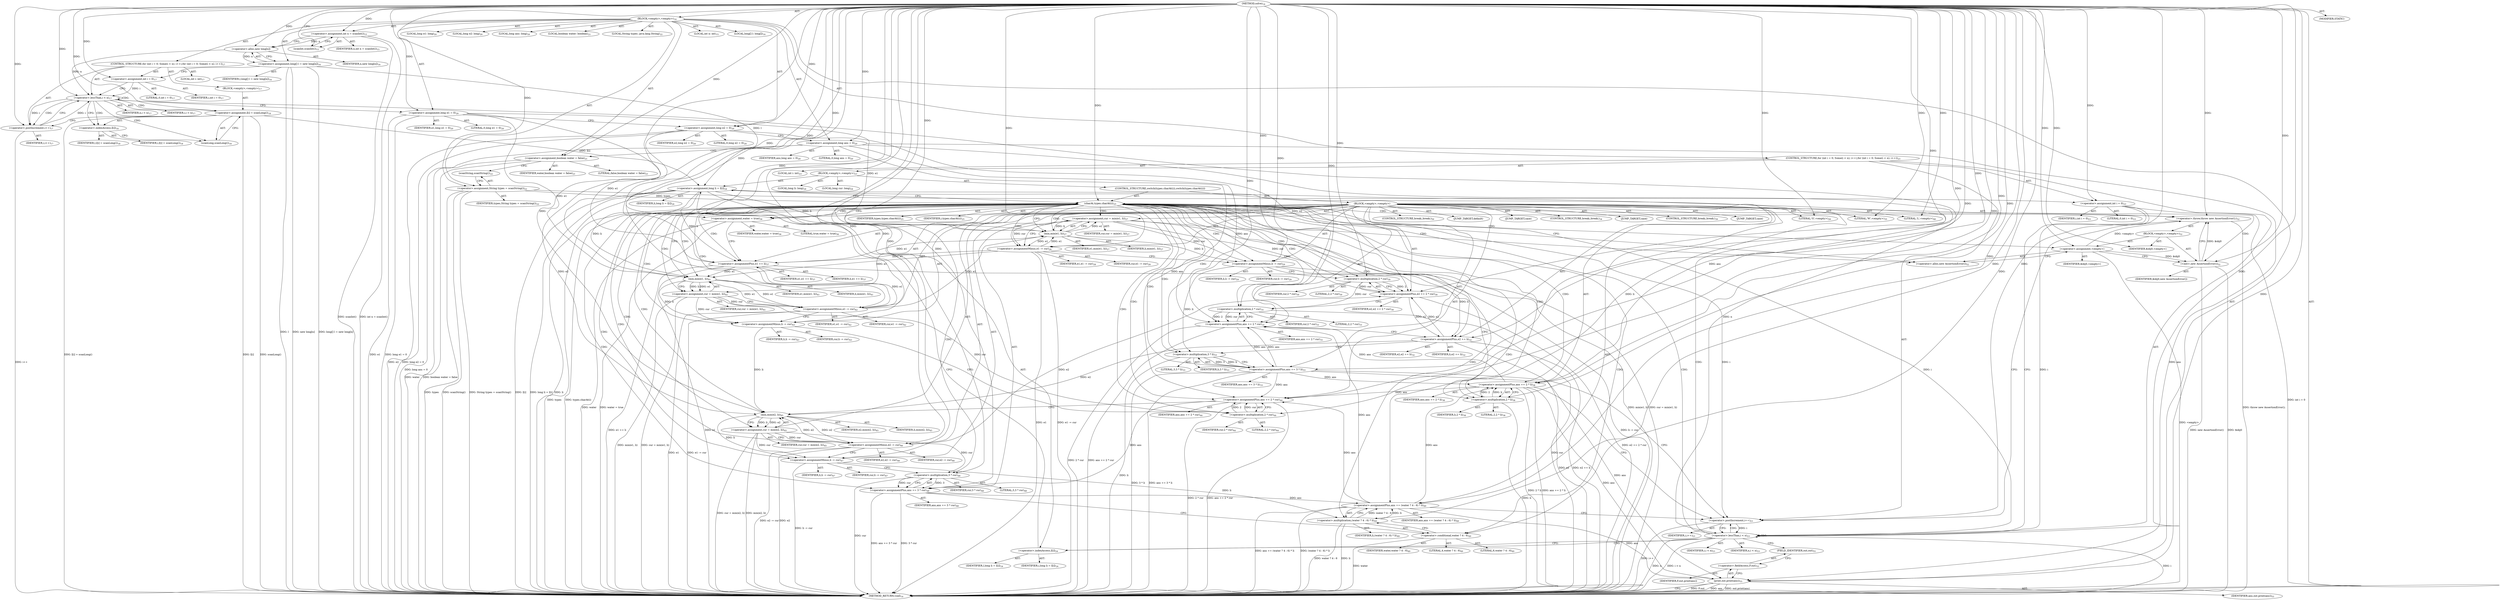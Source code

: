 digraph "solve" {  
"17" [label = <(METHOD,solve)<SUB>14</SUB>> ]
"18" [label = <(BLOCK,&lt;empty&gt;,&lt;empty&gt;)<SUB>14</SUB>> ]
"19" [label = <(LOCAL,int n: int)<SUB>15</SUB>> ]
"20" [label = <(&lt;operator&gt;.assignment,int n = scanInt())<SUB>15</SUB>> ]
"21" [label = <(IDENTIFIER,n,int n = scanInt())<SUB>15</SUB>> ]
"22" [label = <(scanInt,scanInt())<SUB>15</SUB>> ]
"23" [label = <(LOCAL,long[] l: long[])<SUB>16</SUB>> ]
"24" [label = <(&lt;operator&gt;.assignment,long[] l = new long[n])<SUB>16</SUB>> ]
"25" [label = <(IDENTIFIER,l,long[] l = new long[n])<SUB>16</SUB>> ]
"26" [label = <(&lt;operator&gt;.alloc,new long[n])> ]
"27" [label = <(IDENTIFIER,n,new long[n])<SUB>16</SUB>> ]
"28" [label = <(CONTROL_STRUCTURE,for (int i = 0; Some(i &lt; n); i++),for (int i = 0; Some(i &lt; n); i++))<SUB>17</SUB>> ]
"29" [label = <(LOCAL,int i: int)<SUB>17</SUB>> ]
"30" [label = <(&lt;operator&gt;.assignment,int i = 0)<SUB>17</SUB>> ]
"31" [label = <(IDENTIFIER,i,int i = 0)<SUB>17</SUB>> ]
"32" [label = <(LITERAL,0,int i = 0)<SUB>17</SUB>> ]
"33" [label = <(&lt;operator&gt;.lessThan,i &lt; n)<SUB>17</SUB>> ]
"34" [label = <(IDENTIFIER,i,i &lt; n)<SUB>17</SUB>> ]
"35" [label = <(IDENTIFIER,n,i &lt; n)<SUB>17</SUB>> ]
"36" [label = <(&lt;operator&gt;.postIncrement,i++)<SUB>17</SUB>> ]
"37" [label = <(IDENTIFIER,i,i++)<SUB>17</SUB>> ]
"38" [label = <(BLOCK,&lt;empty&gt;,&lt;empty&gt;)<SUB>17</SUB>> ]
"39" [label = <(&lt;operator&gt;.assignment,l[i] = scanLong())<SUB>18</SUB>> ]
"40" [label = <(&lt;operator&gt;.indexAccess,l[i])<SUB>18</SUB>> ]
"41" [label = <(IDENTIFIER,l,l[i] = scanLong())<SUB>18</SUB>> ]
"42" [label = <(IDENTIFIER,i,l[i] = scanLong())<SUB>18</SUB>> ]
"43" [label = <(scanLong,scanLong())<SUB>18</SUB>> ]
"44" [label = <(LOCAL,long e1: long)<SUB>20</SUB>> ]
"45" [label = <(LOCAL,long e2: long)<SUB>20</SUB>> ]
"46" [label = <(LOCAL,long ans: long)<SUB>20</SUB>> ]
"47" [label = <(&lt;operator&gt;.assignment,long e1 = 0)<SUB>20</SUB>> ]
"48" [label = <(IDENTIFIER,e1,long e1 = 0)<SUB>20</SUB>> ]
"49" [label = <(LITERAL,0,long e1 = 0)<SUB>20</SUB>> ]
"50" [label = <(&lt;operator&gt;.assignment,long e2 = 0)<SUB>20</SUB>> ]
"51" [label = <(IDENTIFIER,e2,long e2 = 0)<SUB>20</SUB>> ]
"52" [label = <(LITERAL,0,long e2 = 0)<SUB>20</SUB>> ]
"53" [label = <(&lt;operator&gt;.assignment,long ans = 0)<SUB>20</SUB>> ]
"54" [label = <(IDENTIFIER,ans,long ans = 0)<SUB>20</SUB>> ]
"55" [label = <(LITERAL,0,long ans = 0)<SUB>20</SUB>> ]
"56" [label = <(LOCAL,boolean water: boolean)<SUB>21</SUB>> ]
"57" [label = <(&lt;operator&gt;.assignment,boolean water = false)<SUB>21</SUB>> ]
"58" [label = <(IDENTIFIER,water,boolean water = false)<SUB>21</SUB>> ]
"59" [label = <(LITERAL,false,boolean water = false)<SUB>21</SUB>> ]
"60" [label = <(LOCAL,String types: java.lang.String)<SUB>22</SUB>> ]
"61" [label = <(&lt;operator&gt;.assignment,String types = scanString())<SUB>22</SUB>> ]
"62" [label = <(IDENTIFIER,types,String types = scanString())<SUB>22</SUB>> ]
"63" [label = <(scanString,scanString())<SUB>22</SUB>> ]
"64" [label = <(CONTROL_STRUCTURE,for (int i = 0; Some(i &lt; n); i++),for (int i = 0; Some(i &lt; n); i++))<SUB>23</SUB>> ]
"65" [label = <(LOCAL,int i: int)<SUB>23</SUB>> ]
"66" [label = <(&lt;operator&gt;.assignment,int i = 0)<SUB>23</SUB>> ]
"67" [label = <(IDENTIFIER,i,int i = 0)<SUB>23</SUB>> ]
"68" [label = <(LITERAL,0,int i = 0)<SUB>23</SUB>> ]
"69" [label = <(&lt;operator&gt;.lessThan,i &lt; n)<SUB>23</SUB>> ]
"70" [label = <(IDENTIFIER,i,i &lt; n)<SUB>23</SUB>> ]
"71" [label = <(IDENTIFIER,n,i &lt; n)<SUB>23</SUB>> ]
"72" [label = <(&lt;operator&gt;.postIncrement,i++)<SUB>23</SUB>> ]
"73" [label = <(IDENTIFIER,i,i++)<SUB>23</SUB>> ]
"74" [label = <(BLOCK,&lt;empty&gt;,&lt;empty&gt;)<SUB>23</SUB>> ]
"75" [label = <(LOCAL,long li: long)<SUB>24</SUB>> ]
"76" [label = <(LOCAL,long cur: long)<SUB>24</SUB>> ]
"77" [label = <(&lt;operator&gt;.assignment,long li = l[i])<SUB>24</SUB>> ]
"78" [label = <(IDENTIFIER,li,long li = l[i])<SUB>24</SUB>> ]
"79" [label = <(&lt;operator&gt;.indexAccess,l[i])<SUB>24</SUB>> ]
"80" [label = <(IDENTIFIER,l,long li = l[i])<SUB>24</SUB>> ]
"81" [label = <(IDENTIFIER,i,long li = l[i])<SUB>24</SUB>> ]
"82" [label = <(CONTROL_STRUCTURE,switch(types.charAt(i)),switch(types.charAt(i)))> ]
"83" [label = <(charAt,types.charAt(i))<SUB>25</SUB>> ]
"84" [label = <(IDENTIFIER,types,types.charAt(i))<SUB>25</SUB>> ]
"85" [label = <(IDENTIFIER,i,types.charAt(i))<SUB>25</SUB>> ]
"86" [label = <(BLOCK,&lt;empty&gt;,&lt;empty&gt;)> ]
"87" [label = <(JUMP_TARGET,case)> ]
"88" [label = <(LITERAL,'G',&lt;empty&gt;)<SUB>26</SUB>> ]
"89" [label = <(&lt;operator&gt;.assignment,cur = min(e1, li))<SUB>27</SUB>> ]
"90" [label = <(IDENTIFIER,cur,cur = min(e1, li))<SUB>27</SUB>> ]
"91" [label = <(min,min(e1, li))<SUB>27</SUB>> ]
"92" [label = <(IDENTIFIER,e1,min(e1, li))<SUB>27</SUB>> ]
"93" [label = <(IDENTIFIER,li,min(e1, li))<SUB>27</SUB>> ]
"94" [label = <(&lt;operator&gt;.assignmentMinus,e1 -= cur)<SUB>28</SUB>> ]
"95" [label = <(IDENTIFIER,e1,e1 -= cur)<SUB>28</SUB>> ]
"96" [label = <(IDENTIFIER,cur,e1 -= cur)<SUB>28</SUB>> ]
"97" [label = <(&lt;operator&gt;.assignmentMinus,li -= cur)<SUB>29</SUB>> ]
"98" [label = <(IDENTIFIER,li,li -= cur)<SUB>29</SUB>> ]
"99" [label = <(IDENTIFIER,cur,li -= cur)<SUB>29</SUB>> ]
"100" [label = <(&lt;operator&gt;.assignmentPlus,e2 += 2 * cur)<SUB>30</SUB>> ]
"101" [label = <(IDENTIFIER,e2,e2 += 2 * cur)<SUB>30</SUB>> ]
"102" [label = <(&lt;operator&gt;.multiplication,2 * cur)<SUB>30</SUB>> ]
"103" [label = <(LITERAL,2,2 * cur)<SUB>30</SUB>> ]
"104" [label = <(IDENTIFIER,cur,2 * cur)<SUB>30</SUB>> ]
"105" [label = <(&lt;operator&gt;.assignmentPlus,ans += 2 * cur)<SUB>31</SUB>> ]
"106" [label = <(IDENTIFIER,ans,ans += 2 * cur)<SUB>31</SUB>> ]
"107" [label = <(&lt;operator&gt;.multiplication,2 * cur)<SUB>31</SUB>> ]
"108" [label = <(LITERAL,2,2 * cur)<SUB>31</SUB>> ]
"109" [label = <(IDENTIFIER,cur,2 * cur)<SUB>31</SUB>> ]
"110" [label = <(&lt;operator&gt;.assignmentPlus,e2 += li)<SUB>32</SUB>> ]
"111" [label = <(IDENTIFIER,e2,e2 += li)<SUB>32</SUB>> ]
"112" [label = <(IDENTIFIER,li,e2 += li)<SUB>32</SUB>> ]
"113" [label = <(&lt;operator&gt;.assignmentPlus,ans += 3 * li)<SUB>33</SUB>> ]
"114" [label = <(IDENTIFIER,ans,ans += 3 * li)<SUB>33</SUB>> ]
"115" [label = <(&lt;operator&gt;.multiplication,3 * li)<SUB>33</SUB>> ]
"116" [label = <(LITERAL,3,3 * li)<SUB>33</SUB>> ]
"117" [label = <(IDENTIFIER,li,3 * li)<SUB>33</SUB>> ]
"118" [label = <(CONTROL_STRUCTURE,break;,break;)<SUB>34</SUB>> ]
"119" [label = <(JUMP_TARGET,case)> ]
"120" [label = <(LITERAL,'W',&lt;empty&gt;)<SUB>35</SUB>> ]
"121" [label = <(&lt;operator&gt;.assignment,water = true)<SUB>36</SUB>> ]
"122" [label = <(IDENTIFIER,water,water = true)<SUB>36</SUB>> ]
"123" [label = <(LITERAL,true,water = true)<SUB>36</SUB>> ]
"124" [label = <(&lt;operator&gt;.assignmentPlus,e1 += li)<SUB>37</SUB>> ]
"125" [label = <(IDENTIFIER,e1,e1 += li)<SUB>37</SUB>> ]
"126" [label = <(IDENTIFIER,li,e1 += li)<SUB>37</SUB>> ]
"127" [label = <(&lt;operator&gt;.assignmentPlus,ans += 2 * li)<SUB>38</SUB>> ]
"128" [label = <(IDENTIFIER,ans,ans += 2 * li)<SUB>38</SUB>> ]
"129" [label = <(&lt;operator&gt;.multiplication,2 * li)<SUB>38</SUB>> ]
"130" [label = <(LITERAL,2,2 * li)<SUB>38</SUB>> ]
"131" [label = <(IDENTIFIER,li,2 * li)<SUB>38</SUB>> ]
"132" [label = <(CONTROL_STRUCTURE,break;,break;)<SUB>39</SUB>> ]
"133" [label = <(JUMP_TARGET,case)> ]
"134" [label = <(LITERAL,'L',&lt;empty&gt;)<SUB>40</SUB>> ]
"135" [label = <(&lt;operator&gt;.assignment,cur = min(e1, li))<SUB>41</SUB>> ]
"136" [label = <(IDENTIFIER,cur,cur = min(e1, li))<SUB>41</SUB>> ]
"137" [label = <(min,min(e1, li))<SUB>41</SUB>> ]
"138" [label = <(IDENTIFIER,e1,min(e1, li))<SUB>41</SUB>> ]
"139" [label = <(IDENTIFIER,li,min(e1, li))<SUB>41</SUB>> ]
"140" [label = <(&lt;operator&gt;.assignmentMinus,e1 -= cur)<SUB>42</SUB>> ]
"141" [label = <(IDENTIFIER,e1,e1 -= cur)<SUB>42</SUB>> ]
"142" [label = <(IDENTIFIER,cur,e1 -= cur)<SUB>42</SUB>> ]
"143" [label = <(&lt;operator&gt;.assignmentMinus,li -= cur)<SUB>43</SUB>> ]
"144" [label = <(IDENTIFIER,li,li -= cur)<SUB>43</SUB>> ]
"145" [label = <(IDENTIFIER,cur,li -= cur)<SUB>43</SUB>> ]
"146" [label = <(&lt;operator&gt;.assignmentPlus,ans += 2 * cur)<SUB>44</SUB>> ]
"147" [label = <(IDENTIFIER,ans,ans += 2 * cur)<SUB>44</SUB>> ]
"148" [label = <(&lt;operator&gt;.multiplication,2 * cur)<SUB>44</SUB>> ]
"149" [label = <(LITERAL,2,2 * cur)<SUB>44</SUB>> ]
"150" [label = <(IDENTIFIER,cur,2 * cur)<SUB>44</SUB>> ]
"151" [label = <(&lt;operator&gt;.assignment,cur = min(e2, li))<SUB>45</SUB>> ]
"152" [label = <(IDENTIFIER,cur,cur = min(e2, li))<SUB>45</SUB>> ]
"153" [label = <(min,min(e2, li))<SUB>45</SUB>> ]
"154" [label = <(IDENTIFIER,e2,min(e2, li))<SUB>45</SUB>> ]
"155" [label = <(IDENTIFIER,li,min(e2, li))<SUB>45</SUB>> ]
"156" [label = <(&lt;operator&gt;.assignmentMinus,e2 -= cur)<SUB>46</SUB>> ]
"157" [label = <(IDENTIFIER,e2,e2 -= cur)<SUB>46</SUB>> ]
"158" [label = <(IDENTIFIER,cur,e2 -= cur)<SUB>46</SUB>> ]
"159" [label = <(&lt;operator&gt;.assignmentMinus,li -= cur)<SUB>47</SUB>> ]
"160" [label = <(IDENTIFIER,li,li -= cur)<SUB>47</SUB>> ]
"161" [label = <(IDENTIFIER,cur,li -= cur)<SUB>47</SUB>> ]
"162" [label = <(&lt;operator&gt;.assignmentPlus,ans += 3 * cur)<SUB>48</SUB>> ]
"163" [label = <(IDENTIFIER,ans,ans += 3 * cur)<SUB>48</SUB>> ]
"164" [label = <(&lt;operator&gt;.multiplication,3 * cur)<SUB>48</SUB>> ]
"165" [label = <(LITERAL,3,3 * cur)<SUB>48</SUB>> ]
"166" [label = <(IDENTIFIER,cur,3 * cur)<SUB>48</SUB>> ]
"167" [label = <(&lt;operator&gt;.assignmentPlus,ans += (water ? 4 : 6) * li)<SUB>49</SUB>> ]
"168" [label = <(IDENTIFIER,ans,ans += (water ? 4 : 6) * li)<SUB>49</SUB>> ]
"169" [label = <(&lt;operator&gt;.multiplication,(water ? 4 : 6) * li)<SUB>49</SUB>> ]
"170" [label = <(&lt;operator&gt;.conditional,water ? 4 : 6)<SUB>49</SUB>> ]
"171" [label = <(IDENTIFIER,water,water ? 4 : 6)<SUB>49</SUB>> ]
"172" [label = <(LITERAL,4,water ? 4 : 6)<SUB>49</SUB>> ]
"173" [label = <(LITERAL,6,water ? 4 : 6)<SUB>49</SUB>> ]
"174" [label = <(IDENTIFIER,li,(water ? 4 : 6) * li)<SUB>49</SUB>> ]
"175" [label = <(CONTROL_STRUCTURE,break;,break;)<SUB>50</SUB>> ]
"176" [label = <(JUMP_TARGET,default)> ]
"177" [label = <(&lt;operator&gt;.throw,throw new AssertionError();)<SUB>52</SUB>> ]
"178" [label = <(BLOCK,&lt;empty&gt;,&lt;empty&gt;)<SUB>52</SUB>> ]
"179" [label = <(&lt;operator&gt;.assignment,&lt;empty&gt;)> ]
"180" [label = <(IDENTIFIER,$obj0,&lt;empty&gt;)> ]
"181" [label = <(&lt;operator&gt;.alloc,new AssertionError())<SUB>52</SUB>> ]
"182" [label = <(&lt;init&gt;,new AssertionError())<SUB>52</SUB>> ]
"183" [label = <(IDENTIFIER,$obj0,new AssertionError())> ]
"184" [label = <(IDENTIFIER,$obj0,&lt;empty&gt;)> ]
"185" [label = <(print,out.print(ans))<SUB>55</SUB>> ]
"186" [label = <(&lt;operator&gt;.fieldAccess,F.out)<SUB>55</SUB>> ]
"187" [label = <(IDENTIFIER,F,out.print(ans))> ]
"188" [label = <(FIELD_IDENTIFIER,out,out)<SUB>55</SUB>> ]
"189" [label = <(IDENTIFIER,ans,out.print(ans))<SUB>55</SUB>> ]
"190" [label = <(MODIFIER,STATIC)> ]
"191" [label = <(METHOD_RETURN,void)<SUB>14</SUB>> ]
  "17" -> "18"  [ label = "AST: "] 
  "17" -> "190"  [ label = "AST: "] 
  "17" -> "191"  [ label = "AST: "] 
  "18" -> "19"  [ label = "AST: "] 
  "18" -> "20"  [ label = "AST: "] 
  "18" -> "23"  [ label = "AST: "] 
  "18" -> "24"  [ label = "AST: "] 
  "18" -> "28"  [ label = "AST: "] 
  "18" -> "44"  [ label = "AST: "] 
  "18" -> "45"  [ label = "AST: "] 
  "18" -> "46"  [ label = "AST: "] 
  "18" -> "47"  [ label = "AST: "] 
  "18" -> "50"  [ label = "AST: "] 
  "18" -> "53"  [ label = "AST: "] 
  "18" -> "56"  [ label = "AST: "] 
  "18" -> "57"  [ label = "AST: "] 
  "18" -> "60"  [ label = "AST: "] 
  "18" -> "61"  [ label = "AST: "] 
  "18" -> "64"  [ label = "AST: "] 
  "18" -> "185"  [ label = "AST: "] 
  "20" -> "21"  [ label = "AST: "] 
  "20" -> "22"  [ label = "AST: "] 
  "24" -> "25"  [ label = "AST: "] 
  "24" -> "26"  [ label = "AST: "] 
  "26" -> "27"  [ label = "AST: "] 
  "28" -> "29"  [ label = "AST: "] 
  "28" -> "30"  [ label = "AST: "] 
  "28" -> "33"  [ label = "AST: "] 
  "28" -> "36"  [ label = "AST: "] 
  "28" -> "38"  [ label = "AST: "] 
  "30" -> "31"  [ label = "AST: "] 
  "30" -> "32"  [ label = "AST: "] 
  "33" -> "34"  [ label = "AST: "] 
  "33" -> "35"  [ label = "AST: "] 
  "36" -> "37"  [ label = "AST: "] 
  "38" -> "39"  [ label = "AST: "] 
  "39" -> "40"  [ label = "AST: "] 
  "39" -> "43"  [ label = "AST: "] 
  "40" -> "41"  [ label = "AST: "] 
  "40" -> "42"  [ label = "AST: "] 
  "47" -> "48"  [ label = "AST: "] 
  "47" -> "49"  [ label = "AST: "] 
  "50" -> "51"  [ label = "AST: "] 
  "50" -> "52"  [ label = "AST: "] 
  "53" -> "54"  [ label = "AST: "] 
  "53" -> "55"  [ label = "AST: "] 
  "57" -> "58"  [ label = "AST: "] 
  "57" -> "59"  [ label = "AST: "] 
  "61" -> "62"  [ label = "AST: "] 
  "61" -> "63"  [ label = "AST: "] 
  "64" -> "65"  [ label = "AST: "] 
  "64" -> "66"  [ label = "AST: "] 
  "64" -> "69"  [ label = "AST: "] 
  "64" -> "72"  [ label = "AST: "] 
  "64" -> "74"  [ label = "AST: "] 
  "66" -> "67"  [ label = "AST: "] 
  "66" -> "68"  [ label = "AST: "] 
  "69" -> "70"  [ label = "AST: "] 
  "69" -> "71"  [ label = "AST: "] 
  "72" -> "73"  [ label = "AST: "] 
  "74" -> "75"  [ label = "AST: "] 
  "74" -> "76"  [ label = "AST: "] 
  "74" -> "77"  [ label = "AST: "] 
  "74" -> "82"  [ label = "AST: "] 
  "77" -> "78"  [ label = "AST: "] 
  "77" -> "79"  [ label = "AST: "] 
  "79" -> "80"  [ label = "AST: "] 
  "79" -> "81"  [ label = "AST: "] 
  "82" -> "83"  [ label = "AST: "] 
  "82" -> "86"  [ label = "AST: "] 
  "83" -> "84"  [ label = "AST: "] 
  "83" -> "85"  [ label = "AST: "] 
  "86" -> "87"  [ label = "AST: "] 
  "86" -> "88"  [ label = "AST: "] 
  "86" -> "89"  [ label = "AST: "] 
  "86" -> "94"  [ label = "AST: "] 
  "86" -> "97"  [ label = "AST: "] 
  "86" -> "100"  [ label = "AST: "] 
  "86" -> "105"  [ label = "AST: "] 
  "86" -> "110"  [ label = "AST: "] 
  "86" -> "113"  [ label = "AST: "] 
  "86" -> "118"  [ label = "AST: "] 
  "86" -> "119"  [ label = "AST: "] 
  "86" -> "120"  [ label = "AST: "] 
  "86" -> "121"  [ label = "AST: "] 
  "86" -> "124"  [ label = "AST: "] 
  "86" -> "127"  [ label = "AST: "] 
  "86" -> "132"  [ label = "AST: "] 
  "86" -> "133"  [ label = "AST: "] 
  "86" -> "134"  [ label = "AST: "] 
  "86" -> "135"  [ label = "AST: "] 
  "86" -> "140"  [ label = "AST: "] 
  "86" -> "143"  [ label = "AST: "] 
  "86" -> "146"  [ label = "AST: "] 
  "86" -> "151"  [ label = "AST: "] 
  "86" -> "156"  [ label = "AST: "] 
  "86" -> "159"  [ label = "AST: "] 
  "86" -> "162"  [ label = "AST: "] 
  "86" -> "167"  [ label = "AST: "] 
  "86" -> "175"  [ label = "AST: "] 
  "86" -> "176"  [ label = "AST: "] 
  "86" -> "177"  [ label = "AST: "] 
  "89" -> "90"  [ label = "AST: "] 
  "89" -> "91"  [ label = "AST: "] 
  "91" -> "92"  [ label = "AST: "] 
  "91" -> "93"  [ label = "AST: "] 
  "94" -> "95"  [ label = "AST: "] 
  "94" -> "96"  [ label = "AST: "] 
  "97" -> "98"  [ label = "AST: "] 
  "97" -> "99"  [ label = "AST: "] 
  "100" -> "101"  [ label = "AST: "] 
  "100" -> "102"  [ label = "AST: "] 
  "102" -> "103"  [ label = "AST: "] 
  "102" -> "104"  [ label = "AST: "] 
  "105" -> "106"  [ label = "AST: "] 
  "105" -> "107"  [ label = "AST: "] 
  "107" -> "108"  [ label = "AST: "] 
  "107" -> "109"  [ label = "AST: "] 
  "110" -> "111"  [ label = "AST: "] 
  "110" -> "112"  [ label = "AST: "] 
  "113" -> "114"  [ label = "AST: "] 
  "113" -> "115"  [ label = "AST: "] 
  "115" -> "116"  [ label = "AST: "] 
  "115" -> "117"  [ label = "AST: "] 
  "121" -> "122"  [ label = "AST: "] 
  "121" -> "123"  [ label = "AST: "] 
  "124" -> "125"  [ label = "AST: "] 
  "124" -> "126"  [ label = "AST: "] 
  "127" -> "128"  [ label = "AST: "] 
  "127" -> "129"  [ label = "AST: "] 
  "129" -> "130"  [ label = "AST: "] 
  "129" -> "131"  [ label = "AST: "] 
  "135" -> "136"  [ label = "AST: "] 
  "135" -> "137"  [ label = "AST: "] 
  "137" -> "138"  [ label = "AST: "] 
  "137" -> "139"  [ label = "AST: "] 
  "140" -> "141"  [ label = "AST: "] 
  "140" -> "142"  [ label = "AST: "] 
  "143" -> "144"  [ label = "AST: "] 
  "143" -> "145"  [ label = "AST: "] 
  "146" -> "147"  [ label = "AST: "] 
  "146" -> "148"  [ label = "AST: "] 
  "148" -> "149"  [ label = "AST: "] 
  "148" -> "150"  [ label = "AST: "] 
  "151" -> "152"  [ label = "AST: "] 
  "151" -> "153"  [ label = "AST: "] 
  "153" -> "154"  [ label = "AST: "] 
  "153" -> "155"  [ label = "AST: "] 
  "156" -> "157"  [ label = "AST: "] 
  "156" -> "158"  [ label = "AST: "] 
  "159" -> "160"  [ label = "AST: "] 
  "159" -> "161"  [ label = "AST: "] 
  "162" -> "163"  [ label = "AST: "] 
  "162" -> "164"  [ label = "AST: "] 
  "164" -> "165"  [ label = "AST: "] 
  "164" -> "166"  [ label = "AST: "] 
  "167" -> "168"  [ label = "AST: "] 
  "167" -> "169"  [ label = "AST: "] 
  "169" -> "170"  [ label = "AST: "] 
  "169" -> "174"  [ label = "AST: "] 
  "170" -> "171"  [ label = "AST: "] 
  "170" -> "172"  [ label = "AST: "] 
  "170" -> "173"  [ label = "AST: "] 
  "177" -> "178"  [ label = "AST: "] 
  "178" -> "179"  [ label = "AST: "] 
  "178" -> "182"  [ label = "AST: "] 
  "178" -> "184"  [ label = "AST: "] 
  "179" -> "180"  [ label = "AST: "] 
  "179" -> "181"  [ label = "AST: "] 
  "182" -> "183"  [ label = "AST: "] 
  "185" -> "186"  [ label = "AST: "] 
  "185" -> "189"  [ label = "AST: "] 
  "186" -> "187"  [ label = "AST: "] 
  "186" -> "188"  [ label = "AST: "] 
  "20" -> "26"  [ label = "CFG: "] 
  "24" -> "30"  [ label = "CFG: "] 
  "47" -> "50"  [ label = "CFG: "] 
  "50" -> "53"  [ label = "CFG: "] 
  "53" -> "57"  [ label = "CFG: "] 
  "57" -> "63"  [ label = "CFG: "] 
  "61" -> "66"  [ label = "CFG: "] 
  "185" -> "191"  [ label = "CFG: "] 
  "22" -> "20"  [ label = "CFG: "] 
  "26" -> "24"  [ label = "CFG: "] 
  "30" -> "33"  [ label = "CFG: "] 
  "33" -> "40"  [ label = "CFG: "] 
  "33" -> "47"  [ label = "CFG: "] 
  "36" -> "33"  [ label = "CFG: "] 
  "63" -> "61"  [ label = "CFG: "] 
  "66" -> "69"  [ label = "CFG: "] 
  "69" -> "79"  [ label = "CFG: "] 
  "69" -> "188"  [ label = "CFG: "] 
  "72" -> "69"  [ label = "CFG: "] 
  "186" -> "185"  [ label = "CFG: "] 
  "39" -> "36"  [ label = "CFG: "] 
  "77" -> "83"  [ label = "CFG: "] 
  "188" -> "186"  [ label = "CFG: "] 
  "40" -> "43"  [ label = "CFG: "] 
  "43" -> "39"  [ label = "CFG: "] 
  "79" -> "77"  [ label = "CFG: "] 
  "83" -> "91"  [ label = "CFG: "] 
  "83" -> "121"  [ label = "CFG: "] 
  "83" -> "137"  [ label = "CFG: "] 
  "83" -> "181"  [ label = "CFG: "] 
  "89" -> "94"  [ label = "CFG: "] 
  "94" -> "97"  [ label = "CFG: "] 
  "97" -> "102"  [ label = "CFG: "] 
  "100" -> "107"  [ label = "CFG: "] 
  "105" -> "110"  [ label = "CFG: "] 
  "110" -> "115"  [ label = "CFG: "] 
  "113" -> "72"  [ label = "CFG: "] 
  "121" -> "124"  [ label = "CFG: "] 
  "124" -> "129"  [ label = "CFG: "] 
  "127" -> "72"  [ label = "CFG: "] 
  "135" -> "140"  [ label = "CFG: "] 
  "140" -> "143"  [ label = "CFG: "] 
  "143" -> "148"  [ label = "CFG: "] 
  "146" -> "153"  [ label = "CFG: "] 
  "151" -> "156"  [ label = "CFG: "] 
  "156" -> "159"  [ label = "CFG: "] 
  "159" -> "164"  [ label = "CFG: "] 
  "162" -> "170"  [ label = "CFG: "] 
  "167" -> "72"  [ label = "CFG: "] 
  "177" -> "72"  [ label = "CFG: "] 
  "91" -> "89"  [ label = "CFG: "] 
  "102" -> "100"  [ label = "CFG: "] 
  "107" -> "105"  [ label = "CFG: "] 
  "115" -> "113"  [ label = "CFG: "] 
  "129" -> "127"  [ label = "CFG: "] 
  "137" -> "135"  [ label = "CFG: "] 
  "148" -> "146"  [ label = "CFG: "] 
  "153" -> "151"  [ label = "CFG: "] 
  "164" -> "162"  [ label = "CFG: "] 
  "169" -> "167"  [ label = "CFG: "] 
  "170" -> "169"  [ label = "CFG: "] 
  "179" -> "182"  [ label = "CFG: "] 
  "182" -> "177"  [ label = "CFG: "] 
  "181" -> "179"  [ label = "CFG: "] 
  "17" -> "22"  [ label = "CFG: "] 
  "20" -> "191"  [ label = "DDG: scanInt()"] 
  "20" -> "191"  [ label = "DDG: int n = scanInt()"] 
  "24" -> "191"  [ label = "DDG: l"] 
  "24" -> "191"  [ label = "DDG: new long[n]"] 
  "24" -> "191"  [ label = "DDG: long[] l = new long[n]"] 
  "47" -> "191"  [ label = "DDG: e1"] 
  "47" -> "191"  [ label = "DDG: long e1 = 0"] 
  "50" -> "191"  [ label = "DDG: e2"] 
  "50" -> "191"  [ label = "DDG: long e2 = 0"] 
  "53" -> "191"  [ label = "DDG: long ans = 0"] 
  "57" -> "191"  [ label = "DDG: water"] 
  "57" -> "191"  [ label = "DDG: boolean water = false"] 
  "61" -> "191"  [ label = "DDG: types"] 
  "61" -> "191"  [ label = "DDG: scanString()"] 
  "61" -> "191"  [ label = "DDG: String types = scanString()"] 
  "66" -> "191"  [ label = "DDG: int i = 0"] 
  "69" -> "191"  [ label = "DDG: i"] 
  "69" -> "191"  [ label = "DDG: n"] 
  "69" -> "191"  [ label = "DDG: i &lt; n"] 
  "185" -> "191"  [ label = "DDG: F.out"] 
  "185" -> "191"  [ label = "DDG: ans"] 
  "185" -> "191"  [ label = "DDG: out.print(ans)"] 
  "77" -> "191"  [ label = "DDG: li"] 
  "77" -> "191"  [ label = "DDG: l[i]"] 
  "77" -> "191"  [ label = "DDG: long li = l[i]"] 
  "83" -> "191"  [ label = "DDG: types"] 
  "83" -> "191"  [ label = "DDG: types.charAt(i)"] 
  "179" -> "191"  [ label = "DDG: &lt;empty&gt;"] 
  "182" -> "191"  [ label = "DDG: $obj0"] 
  "182" -> "191"  [ label = "DDG: new AssertionError()"] 
  "177" -> "191"  [ label = "DDG: throw new AssertionError();"] 
  "135" -> "191"  [ label = "DDG: min(e1, li)"] 
  "135" -> "191"  [ label = "DDG: cur = min(e1, li)"] 
  "140" -> "191"  [ label = "DDG: e1"] 
  "140" -> "191"  [ label = "DDG: e1 -= cur"] 
  "146" -> "191"  [ label = "DDG: 2 * cur"] 
  "146" -> "191"  [ label = "DDG: ans += 2 * cur"] 
  "151" -> "191"  [ label = "DDG: min(e2, li)"] 
  "151" -> "191"  [ label = "DDG: cur = min(e2, li)"] 
  "156" -> "191"  [ label = "DDG: e2"] 
  "156" -> "191"  [ label = "DDG: e2 -= cur"] 
  "159" -> "191"  [ label = "DDG: li -= cur"] 
  "164" -> "191"  [ label = "DDG: cur"] 
  "162" -> "191"  [ label = "DDG: 3 * cur"] 
  "162" -> "191"  [ label = "DDG: ans += 3 * cur"] 
  "170" -> "191"  [ label = "DDG: water"] 
  "169" -> "191"  [ label = "DDG: water ? 4 : 6"] 
  "169" -> "191"  [ label = "DDG: li"] 
  "167" -> "191"  [ label = "DDG: (water ? 4 : 6) * li"] 
  "167" -> "191"  [ label = "DDG: ans += (water ? 4 : 6) * li"] 
  "121" -> "191"  [ label = "DDG: water"] 
  "121" -> "191"  [ label = "DDG: water = true"] 
  "124" -> "191"  [ label = "DDG: e1"] 
  "124" -> "191"  [ label = "DDG: e1 += li"] 
  "129" -> "191"  [ label = "DDG: li"] 
  "127" -> "191"  [ label = "DDG: 2 * li"] 
  "127" -> "191"  [ label = "DDG: ans += 2 * li"] 
  "89" -> "191"  [ label = "DDG: min(e1, li)"] 
  "89" -> "191"  [ label = "DDG: cur = min(e1, li)"] 
  "94" -> "191"  [ label = "DDG: e1"] 
  "94" -> "191"  [ label = "DDG: e1 -= cur"] 
  "97" -> "191"  [ label = "DDG: li -= cur"] 
  "100" -> "191"  [ label = "DDG: e2 += 2 * cur"] 
  "107" -> "191"  [ label = "DDG: cur"] 
  "105" -> "191"  [ label = "DDG: 2 * cur"] 
  "105" -> "191"  [ label = "DDG: ans += 2 * cur"] 
  "110" -> "191"  [ label = "DDG: e2"] 
  "110" -> "191"  [ label = "DDG: e2 += li"] 
  "115" -> "191"  [ label = "DDG: li"] 
  "113" -> "191"  [ label = "DDG: 3 * li"] 
  "113" -> "191"  [ label = "DDG: ans += 3 * li"] 
  "72" -> "191"  [ label = "DDG: i++"] 
  "39" -> "191"  [ label = "DDG: l[i]"] 
  "39" -> "191"  [ label = "DDG: scanLong()"] 
  "39" -> "191"  [ label = "DDG: l[i] = scanLong()"] 
  "36" -> "191"  [ label = "DDG: i++"] 
  "17" -> "20"  [ label = "DDG: "] 
  "26" -> "24"  [ label = "DDG: n"] 
  "17" -> "47"  [ label = "DDG: "] 
  "17" -> "50"  [ label = "DDG: "] 
  "17" -> "53"  [ label = "DDG: "] 
  "17" -> "57"  [ label = "DDG: "] 
  "17" -> "61"  [ label = "DDG: "] 
  "17" -> "30"  [ label = "DDG: "] 
  "17" -> "66"  [ label = "DDG: "] 
  "53" -> "185"  [ label = "DDG: ans"] 
  "167" -> "185"  [ label = "DDG: ans"] 
  "127" -> "185"  [ label = "DDG: ans"] 
  "113" -> "185"  [ label = "DDG: ans"] 
  "17" -> "185"  [ label = "DDG: "] 
  "20" -> "26"  [ label = "DDG: n"] 
  "17" -> "26"  [ label = "DDG: "] 
  "30" -> "33"  [ label = "DDG: i"] 
  "36" -> "33"  [ label = "DDG: i"] 
  "17" -> "33"  [ label = "DDG: "] 
  "26" -> "33"  [ label = "DDG: n"] 
  "33" -> "36"  [ label = "DDG: i"] 
  "17" -> "36"  [ label = "DDG: "] 
  "17" -> "39"  [ label = "DDG: "] 
  "66" -> "69"  [ label = "DDG: i"] 
  "72" -> "69"  [ label = "DDG: i"] 
  "17" -> "69"  [ label = "DDG: "] 
  "33" -> "69"  [ label = "DDG: n"] 
  "83" -> "72"  [ label = "DDG: i"] 
  "17" -> "72"  [ label = "DDG: "] 
  "24" -> "77"  [ label = "DDG: l"] 
  "39" -> "77"  [ label = "DDG: l[i]"] 
  "61" -> "83"  [ label = "DDG: types"] 
  "17" -> "83"  [ label = "DDG: "] 
  "69" -> "83"  [ label = "DDG: i"] 
  "17" -> "88"  [ label = "DDG: "] 
  "91" -> "89"  [ label = "DDG: e1"] 
  "91" -> "89"  [ label = "DDG: li"] 
  "89" -> "94"  [ label = "DDG: cur"] 
  "17" -> "94"  [ label = "DDG: "] 
  "17" -> "97"  [ label = "DDG: "] 
  "89" -> "97"  [ label = "DDG: cur"] 
  "102" -> "100"  [ label = "DDG: 2"] 
  "102" -> "100"  [ label = "DDG: cur"] 
  "107" -> "105"  [ label = "DDG: 2"] 
  "107" -> "105"  [ label = "DDG: cur"] 
  "97" -> "110"  [ label = "DDG: li"] 
  "17" -> "110"  [ label = "DDG: "] 
  "115" -> "113"  [ label = "DDG: 3"] 
  "115" -> "113"  [ label = "DDG: li"] 
  "17" -> "120"  [ label = "DDG: "] 
  "17" -> "121"  [ label = "DDG: "] 
  "77" -> "124"  [ label = "DDG: li"] 
  "17" -> "124"  [ label = "DDG: "] 
  "129" -> "127"  [ label = "DDG: 2"] 
  "129" -> "127"  [ label = "DDG: li"] 
  "17" -> "134"  [ label = "DDG: "] 
  "137" -> "135"  [ label = "DDG: e1"] 
  "137" -> "135"  [ label = "DDG: li"] 
  "135" -> "140"  [ label = "DDG: cur"] 
  "17" -> "140"  [ label = "DDG: "] 
  "17" -> "143"  [ label = "DDG: "] 
  "135" -> "143"  [ label = "DDG: cur"] 
  "148" -> "146"  [ label = "DDG: 2"] 
  "148" -> "146"  [ label = "DDG: cur"] 
  "153" -> "151"  [ label = "DDG: e2"] 
  "153" -> "151"  [ label = "DDG: li"] 
  "151" -> "156"  [ label = "DDG: cur"] 
  "17" -> "156"  [ label = "DDG: "] 
  "17" -> "159"  [ label = "DDG: "] 
  "151" -> "159"  [ label = "DDG: cur"] 
  "164" -> "162"  [ label = "DDG: 3"] 
  "164" -> "162"  [ label = "DDG: cur"] 
  "169" -> "167"  [ label = "DDG: water ? 4 : 6"] 
  "169" -> "167"  [ label = "DDG: li"] 
  "91" -> "94"  [ label = "DDG: e1"] 
  "91" -> "97"  [ label = "DDG: li"] 
  "50" -> "100"  [ label = "DDG: e2"] 
  "156" -> "100"  [ label = "DDG: e2"] 
  "110" -> "100"  [ label = "DDG: e2"] 
  "17" -> "100"  [ label = "DDG: "] 
  "53" -> "105"  [ label = "DDG: ans"] 
  "167" -> "105"  [ label = "DDG: ans"] 
  "127" -> "105"  [ label = "DDG: ans"] 
  "113" -> "105"  [ label = "DDG: ans"] 
  "17" -> "105"  [ label = "DDG: "] 
  "100" -> "110"  [ label = "DDG: e2"] 
  "105" -> "113"  [ label = "DDG: ans"] 
  "17" -> "113"  [ label = "DDG: "] 
  "47" -> "124"  [ label = "DDG: e1"] 
  "140" -> "124"  [ label = "DDG: e1"] 
  "94" -> "124"  [ label = "DDG: e1"] 
  "53" -> "127"  [ label = "DDG: ans"] 
  "167" -> "127"  [ label = "DDG: ans"] 
  "113" -> "127"  [ label = "DDG: ans"] 
  "17" -> "127"  [ label = "DDG: "] 
  "137" -> "140"  [ label = "DDG: e1"] 
  "137" -> "143"  [ label = "DDG: li"] 
  "53" -> "146"  [ label = "DDG: ans"] 
  "167" -> "146"  [ label = "DDG: ans"] 
  "127" -> "146"  [ label = "DDG: ans"] 
  "113" -> "146"  [ label = "DDG: ans"] 
  "17" -> "146"  [ label = "DDG: "] 
  "153" -> "156"  [ label = "DDG: e2"] 
  "153" -> "159"  [ label = "DDG: li"] 
  "146" -> "162"  [ label = "DDG: ans"] 
  "17" -> "162"  [ label = "DDG: "] 
  "162" -> "167"  [ label = "DDG: ans"] 
  "17" -> "167"  [ label = "DDG: "] 
  "179" -> "177"  [ label = "DDG: &lt;empty&gt;"] 
  "182" -> "177"  [ label = "DDG: $obj0"] 
  "17" -> "177"  [ label = "DDG: "] 
  "47" -> "91"  [ label = "DDG: e1"] 
  "140" -> "91"  [ label = "DDG: e1"] 
  "124" -> "91"  [ label = "DDG: e1"] 
  "94" -> "91"  [ label = "DDG: e1"] 
  "17" -> "91"  [ label = "DDG: "] 
  "77" -> "91"  [ label = "DDG: li"] 
  "17" -> "102"  [ label = "DDG: "] 
  "89" -> "102"  [ label = "DDG: cur"] 
  "17" -> "107"  [ label = "DDG: "] 
  "102" -> "107"  [ label = "DDG: cur"] 
  "17" -> "115"  [ label = "DDG: "] 
  "97" -> "115"  [ label = "DDG: li"] 
  "17" -> "129"  [ label = "DDG: "] 
  "77" -> "129"  [ label = "DDG: li"] 
  "47" -> "137"  [ label = "DDG: e1"] 
  "140" -> "137"  [ label = "DDG: e1"] 
  "124" -> "137"  [ label = "DDG: e1"] 
  "94" -> "137"  [ label = "DDG: e1"] 
  "17" -> "137"  [ label = "DDG: "] 
  "77" -> "137"  [ label = "DDG: li"] 
  "17" -> "148"  [ label = "DDG: "] 
  "135" -> "148"  [ label = "DDG: cur"] 
  "50" -> "153"  [ label = "DDG: e2"] 
  "156" -> "153"  [ label = "DDG: e2"] 
  "110" -> "153"  [ label = "DDG: e2"] 
  "17" -> "153"  [ label = "DDG: "] 
  "143" -> "153"  [ label = "DDG: li"] 
  "17" -> "164"  [ label = "DDG: "] 
  "151" -> "164"  [ label = "DDG: cur"] 
  "17" -> "169"  [ label = "DDG: "] 
  "159" -> "169"  [ label = "DDG: li"] 
  "17" -> "179"  [ label = "DDG: "] 
  "17" -> "184"  [ label = "DDG: "] 
  "17" -> "170"  [ label = "DDG: "] 
  "179" -> "182"  [ label = "DDG: $obj0"] 
  "17" -> "182"  [ label = "DDG: "] 
  "33" -> "40"  [ label = "CDG: "] 
  "33" -> "43"  [ label = "CDG: "] 
  "33" -> "33"  [ label = "CDG: "] 
  "33" -> "36"  [ label = "CDG: "] 
  "33" -> "39"  [ label = "CDG: "] 
  "69" -> "77"  [ label = "CDG: "] 
  "69" -> "69"  [ label = "CDG: "] 
  "69" -> "79"  [ label = "CDG: "] 
  "69" -> "72"  [ label = "CDG: "] 
  "69" -> "83"  [ label = "CDG: "] 
  "83" -> "107"  [ label = "CDG: "] 
  "83" -> "94"  [ label = "CDG: "] 
  "83" -> "115"  [ label = "CDG: "] 
  "83" -> "167"  [ label = "CDG: "] 
  "83" -> "113"  [ label = "CDG: "] 
  "83" -> "146"  [ label = "CDG: "] 
  "83" -> "169"  [ label = "CDG: "] 
  "83" -> "102"  [ label = "CDG: "] 
  "83" -> "179"  [ label = "CDG: "] 
  "83" -> "151"  [ label = "CDG: "] 
  "83" -> "121"  [ label = "CDG: "] 
  "83" -> "162"  [ label = "CDG: "] 
  "83" -> "153"  [ label = "CDG: "] 
  "83" -> "170"  [ label = "CDG: "] 
  "83" -> "97"  [ label = "CDG: "] 
  "83" -> "91"  [ label = "CDG: "] 
  "83" -> "129"  [ label = "CDG: "] 
  "83" -> "181"  [ label = "CDG: "] 
  "83" -> "148"  [ label = "CDG: "] 
  "83" -> "137"  [ label = "CDG: "] 
  "83" -> "100"  [ label = "CDG: "] 
  "83" -> "182"  [ label = "CDG: "] 
  "83" -> "164"  [ label = "CDG: "] 
  "83" -> "127"  [ label = "CDG: "] 
  "83" -> "89"  [ label = "CDG: "] 
  "83" -> "159"  [ label = "CDG: "] 
  "83" -> "140"  [ label = "CDG: "] 
  "83" -> "143"  [ label = "CDG: "] 
  "83" -> "105"  [ label = "CDG: "] 
  "83" -> "177"  [ label = "CDG: "] 
  "83" -> "135"  [ label = "CDG: "] 
  "83" -> "110"  [ label = "CDG: "] 
  "83" -> "156"  [ label = "CDG: "] 
  "83" -> "124"  [ label = "CDG: "] 
}

